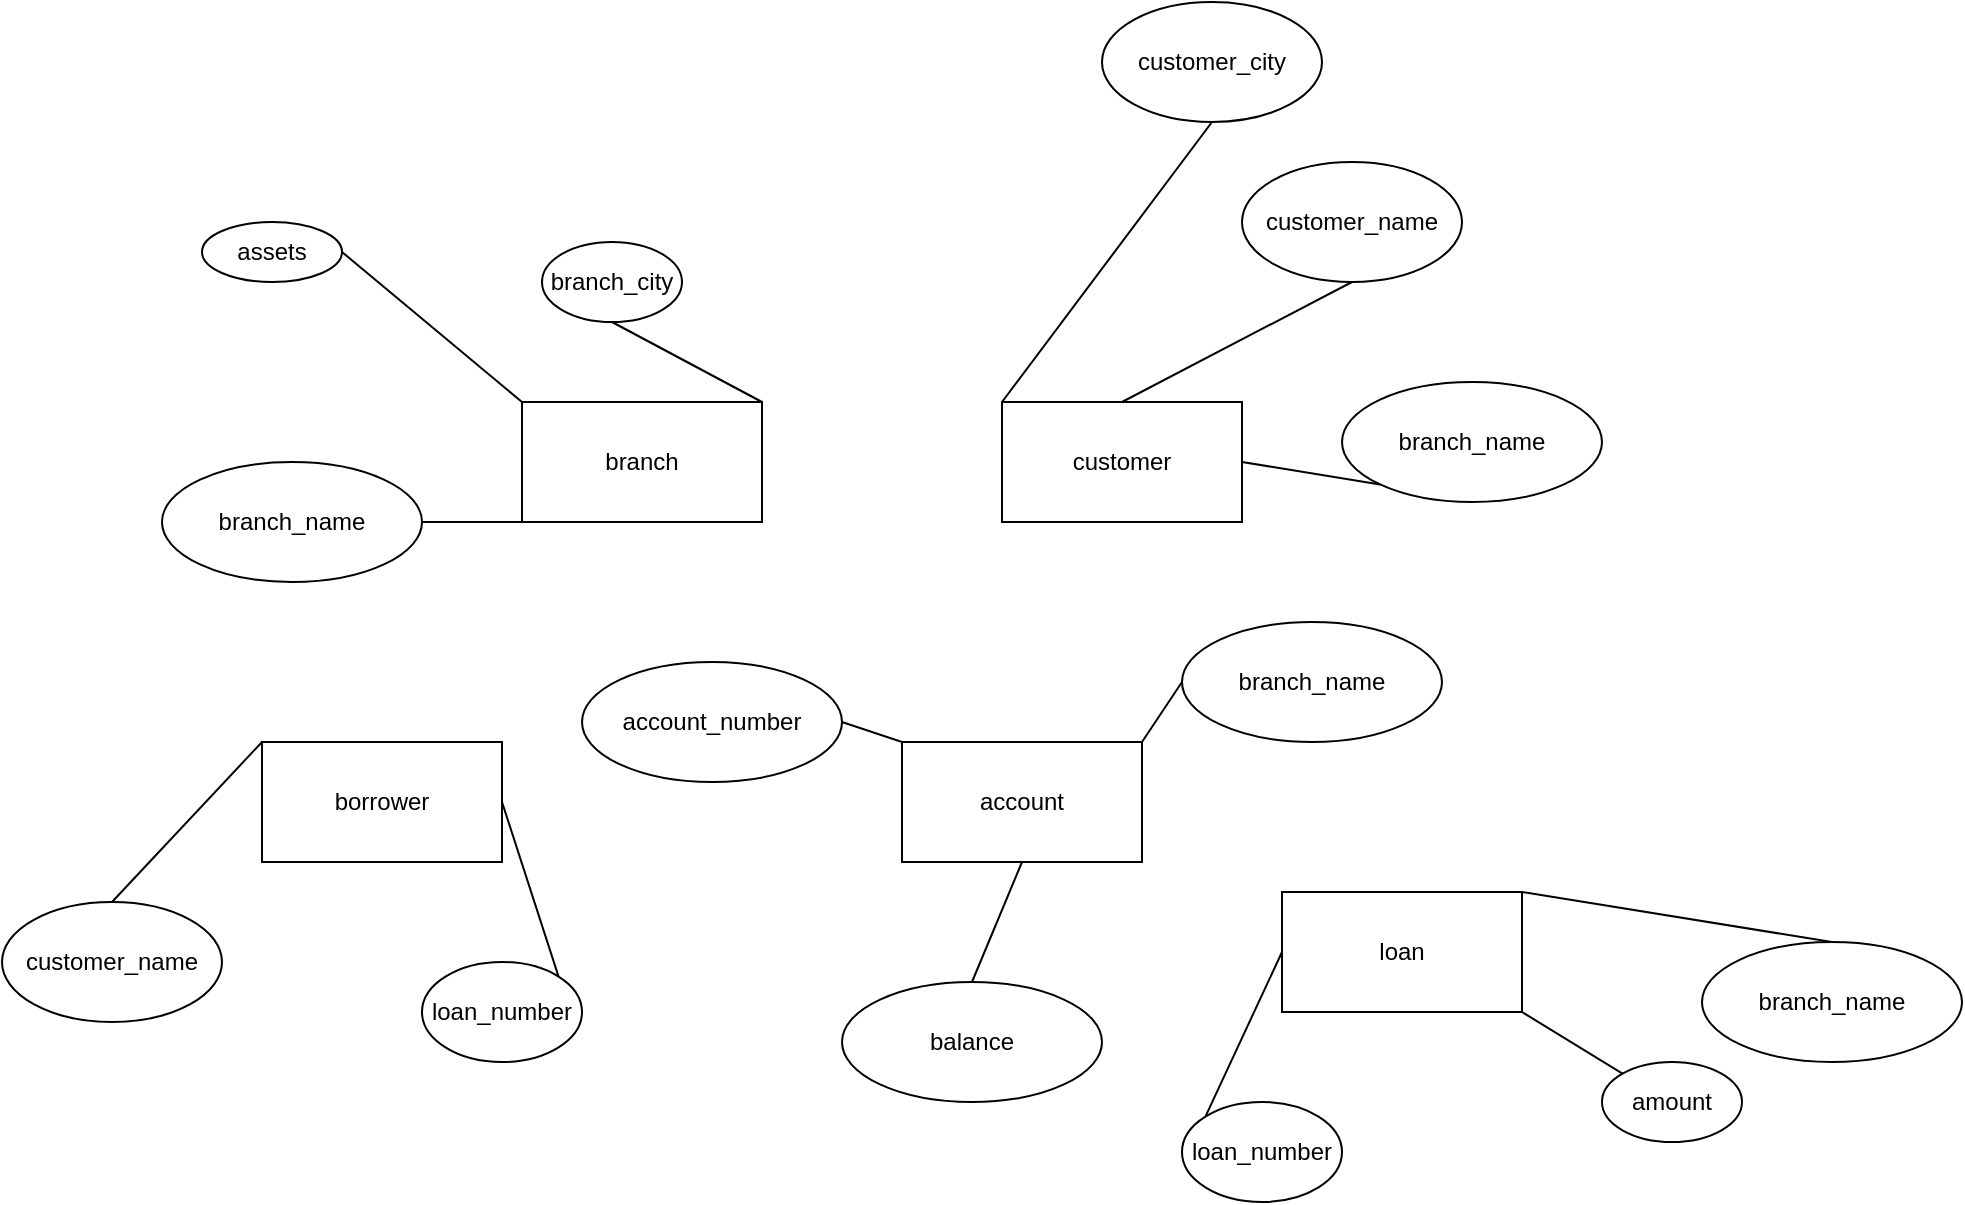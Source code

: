<mxfile version="20.8.11" type="github">
  <diagram name="Page-1" id="Bveu1aiIexjuHAsP2lZR">
    <mxGraphModel dx="1877" dy="608" grid="1" gridSize="10" guides="1" tooltips="1" connect="1" arrows="1" fold="1" page="1" pageScale="1" pageWidth="827" pageHeight="1169" math="0" shadow="0">
      <root>
        <mxCell id="0" />
        <mxCell id="1" parent="0" />
        <mxCell id="Y0RR1RpAKFuJJlpPLMsz-1" value="branch" style="rounded=0;whiteSpace=wrap;html=1;" parent="1" vertex="1">
          <mxGeometry x="200" y="230" width="120" height="60" as="geometry" />
        </mxCell>
        <mxCell id="Y0RR1RpAKFuJJlpPLMsz-2" value="customer" style="rounded=0;whiteSpace=wrap;html=1;" parent="1" vertex="1">
          <mxGeometry x="440" y="230" width="120" height="60" as="geometry" />
        </mxCell>
        <mxCell id="Y0RR1RpAKFuJJlpPLMsz-3" value="loan" style="rounded=0;whiteSpace=wrap;html=1;" parent="1" vertex="1">
          <mxGeometry x="580" y="475" width="120" height="60" as="geometry" />
        </mxCell>
        <mxCell id="Y0RR1RpAKFuJJlpPLMsz-4" value="borrower" style="rounded=0;whiteSpace=wrap;html=1;" parent="1" vertex="1">
          <mxGeometry x="70" y="400" width="120" height="60" as="geometry" />
        </mxCell>
        <mxCell id="Y0RR1RpAKFuJJlpPLMsz-5" value="assets" style="ellipse;whiteSpace=wrap;html=1;" parent="1" vertex="1">
          <mxGeometry x="40" y="140" width="70" height="30" as="geometry" />
        </mxCell>
        <mxCell id="Y0RR1RpAKFuJJlpPLMsz-7" value="amount" style="ellipse;whiteSpace=wrap;html=1;" parent="1" vertex="1">
          <mxGeometry x="740" y="560" width="70" height="40" as="geometry" />
        </mxCell>
        <mxCell id="Y0RR1RpAKFuJJlpPLMsz-8" value="loan_number" style="ellipse;whiteSpace=wrap;html=1;" parent="1" vertex="1">
          <mxGeometry x="530" y="580" width="80" height="50" as="geometry" />
        </mxCell>
        <mxCell id="Y0RR1RpAKFuJJlpPLMsz-9" value="branch_name" style="ellipse;whiteSpace=wrap;html=1;" parent="1" vertex="1">
          <mxGeometry x="790" y="500" width="130" height="60" as="geometry" />
        </mxCell>
        <mxCell id="Y0RR1RpAKFuJJlpPLMsz-10" value="customer_city" style="ellipse;whiteSpace=wrap;html=1;" parent="1" vertex="1">
          <mxGeometry x="490" y="30" width="110" height="60" as="geometry" />
        </mxCell>
        <mxCell id="Y0RR1RpAKFuJJlpPLMsz-11" value="customer_name" style="ellipse;whiteSpace=wrap;html=1;" parent="1" vertex="1">
          <mxGeometry x="560" y="110" width="110" height="60" as="geometry" />
        </mxCell>
        <mxCell id="Y0RR1RpAKFuJJlpPLMsz-12" value="branch_city" style="ellipse;whiteSpace=wrap;html=1;" parent="1" vertex="1">
          <mxGeometry x="210" y="150" width="70" height="40" as="geometry" />
        </mxCell>
        <mxCell id="Y0RR1RpAKFuJJlpPLMsz-14" value="" style="endArrow=none;html=1;rounded=0;entryX=0.5;entryY=1;entryDx=0;entryDy=0;exitX=1;exitY=0.5;exitDx=0;exitDy=0;" parent="1" source="Y0RR1RpAKFuJJlpPLMsz-18" target="Y0RR1RpAKFuJJlpPLMsz-1" edge="1">
          <mxGeometry width="50" height="50" relative="1" as="geometry">
            <mxPoint x="140" y="365" as="sourcePoint" />
            <mxPoint x="380" y="290" as="targetPoint" />
          </mxGeometry>
        </mxCell>
        <mxCell id="Y0RR1RpAKFuJJlpPLMsz-15" value="loan_number" style="ellipse;whiteSpace=wrap;html=1;" parent="1" vertex="1">
          <mxGeometry x="150" y="510" width="80" height="50" as="geometry" />
        </mxCell>
        <mxCell id="Y0RR1RpAKFuJJlpPLMsz-16" value="customer_name" style="ellipse;whiteSpace=wrap;html=1;" parent="1" vertex="1">
          <mxGeometry x="-60" y="480" width="110" height="60" as="geometry" />
        </mxCell>
        <mxCell id="Y0RR1RpAKFuJJlpPLMsz-17" value="branch_name" style="ellipse;whiteSpace=wrap;html=1;" parent="1" vertex="1">
          <mxGeometry x="610" y="220" width="130" height="60" as="geometry" />
        </mxCell>
        <mxCell id="Y0RR1RpAKFuJJlpPLMsz-18" value="branch_name" style="ellipse;whiteSpace=wrap;html=1;" parent="1" vertex="1">
          <mxGeometry x="20" y="260" width="130" height="60" as="geometry" />
        </mxCell>
        <mxCell id="Y0RR1RpAKFuJJlpPLMsz-19" value="" style="endArrow=none;html=1;rounded=0;exitX=0;exitY=1;exitDx=0;exitDy=0;entryX=1;entryY=0.5;entryDx=0;entryDy=0;" parent="1" source="Y0RR1RpAKFuJJlpPLMsz-17" target="Y0RR1RpAKFuJJlpPLMsz-2" edge="1">
          <mxGeometry width="50" height="50" relative="1" as="geometry">
            <mxPoint x="390" y="340" as="sourcePoint" />
            <mxPoint x="440" y="290" as="targetPoint" />
          </mxGeometry>
        </mxCell>
        <mxCell id="Y0RR1RpAKFuJJlpPLMsz-20" value="" style="endArrow=none;html=1;rounded=0;exitX=0.5;exitY=1;exitDx=0;exitDy=0;entryX=0.5;entryY=0;entryDx=0;entryDy=0;" parent="1" source="Y0RR1RpAKFuJJlpPLMsz-11" target="Y0RR1RpAKFuJJlpPLMsz-2" edge="1">
          <mxGeometry width="50" height="50" relative="1" as="geometry">
            <mxPoint x="390" y="340" as="sourcePoint" />
            <mxPoint x="440" y="290" as="targetPoint" />
          </mxGeometry>
        </mxCell>
        <mxCell id="Y0RR1RpAKFuJJlpPLMsz-21" value="" style="endArrow=none;html=1;rounded=0;entryX=0.5;entryY=1;entryDx=0;entryDy=0;exitX=0;exitY=0;exitDx=0;exitDy=0;" parent="1" source="Y0RR1RpAKFuJJlpPLMsz-2" target="Y0RR1RpAKFuJJlpPLMsz-10" edge="1">
          <mxGeometry width="50" height="50" relative="1" as="geometry">
            <mxPoint x="390" y="340" as="sourcePoint" />
            <mxPoint x="440" y="290" as="targetPoint" />
          </mxGeometry>
        </mxCell>
        <mxCell id="Y0RR1RpAKFuJJlpPLMsz-23" value="" style="endArrow=none;html=1;rounded=0;entryX=1;entryY=0;entryDx=0;entryDy=0;exitX=0.5;exitY=1;exitDx=0;exitDy=0;" parent="1" source="Y0RR1RpAKFuJJlpPLMsz-12" target="Y0RR1RpAKFuJJlpPLMsz-1" edge="1">
          <mxGeometry width="50" height="50" relative="1" as="geometry">
            <mxPoint x="260" y="200" as="sourcePoint" />
            <mxPoint x="440" y="290" as="targetPoint" />
          </mxGeometry>
        </mxCell>
        <mxCell id="Y0RR1RpAKFuJJlpPLMsz-24" value="" style="endArrow=none;html=1;rounded=0;entryX=0;entryY=0;entryDx=0;entryDy=0;exitX=1;exitY=0.5;exitDx=0;exitDy=0;" parent="1" source="Y0RR1RpAKFuJJlpPLMsz-5" target="Y0RR1RpAKFuJJlpPLMsz-1" edge="1">
          <mxGeometry width="50" height="50" relative="1" as="geometry">
            <mxPoint x="390" y="340" as="sourcePoint" />
            <mxPoint x="440" y="290" as="targetPoint" />
          </mxGeometry>
        </mxCell>
        <mxCell id="Y0RR1RpAKFuJJlpPLMsz-25" value="" style="endArrow=none;html=1;rounded=0;exitX=1;exitY=0.5;exitDx=0;exitDy=0;entryX=1;entryY=0;entryDx=0;entryDy=0;" parent="1" source="Y0RR1RpAKFuJJlpPLMsz-4" target="Y0RR1RpAKFuJJlpPLMsz-15" edge="1">
          <mxGeometry width="50" height="50" relative="1" as="geometry">
            <mxPoint x="390" y="340" as="sourcePoint" />
            <mxPoint x="440" y="290" as="targetPoint" />
          </mxGeometry>
        </mxCell>
        <mxCell id="Y0RR1RpAKFuJJlpPLMsz-26" value="" style="endArrow=none;html=1;rounded=0;entryX=0;entryY=0;entryDx=0;entryDy=0;exitX=0.5;exitY=0;exitDx=0;exitDy=0;" parent="1" source="Y0RR1RpAKFuJJlpPLMsz-16" target="Y0RR1RpAKFuJJlpPLMsz-4" edge="1">
          <mxGeometry width="50" height="50" relative="1" as="geometry">
            <mxPoint x="390" y="340" as="sourcePoint" />
            <mxPoint x="440" y="290" as="targetPoint" />
          </mxGeometry>
        </mxCell>
        <mxCell id="Y0RR1RpAKFuJJlpPLMsz-27" value="" style="endArrow=none;html=1;rounded=0;entryX=0;entryY=0.5;entryDx=0;entryDy=0;exitX=0;exitY=0;exitDx=0;exitDy=0;" parent="1" source="Y0RR1RpAKFuJJlpPLMsz-8" target="Y0RR1RpAKFuJJlpPLMsz-3" edge="1">
          <mxGeometry width="50" height="50" relative="1" as="geometry">
            <mxPoint x="390" y="340" as="sourcePoint" />
            <mxPoint x="440" y="290" as="targetPoint" />
          </mxGeometry>
        </mxCell>
        <mxCell id="Y0RR1RpAKFuJJlpPLMsz-28" value="" style="endArrow=none;html=1;rounded=0;entryX=0.5;entryY=0;entryDx=0;entryDy=0;exitX=1;exitY=0;exitDx=0;exitDy=0;" parent="1" source="Y0RR1RpAKFuJJlpPLMsz-3" target="Y0RR1RpAKFuJJlpPLMsz-9" edge="1">
          <mxGeometry width="50" height="50" relative="1" as="geometry">
            <mxPoint x="390" y="340" as="sourcePoint" />
            <mxPoint x="440" y="290" as="targetPoint" />
          </mxGeometry>
        </mxCell>
        <mxCell id="Y0RR1RpAKFuJJlpPLMsz-29" value="" style="endArrow=none;html=1;rounded=0;entryX=0;entryY=0;entryDx=0;entryDy=0;exitX=1;exitY=1;exitDx=0;exitDy=0;" parent="1" source="Y0RR1RpAKFuJJlpPLMsz-3" target="Y0RR1RpAKFuJJlpPLMsz-7" edge="1">
          <mxGeometry width="50" height="50" relative="1" as="geometry">
            <mxPoint x="390" y="340" as="sourcePoint" />
            <mxPoint x="440" y="290" as="targetPoint" />
          </mxGeometry>
        </mxCell>
        <mxCell id="A0NQxvPG7-7CAHUMMukf-1" value="account" style="rounded=0;whiteSpace=wrap;html=1;" vertex="1" parent="1">
          <mxGeometry x="390" y="400" width="120" height="60" as="geometry" />
        </mxCell>
        <mxCell id="A0NQxvPG7-7CAHUMMukf-2" value="account_number" style="ellipse;whiteSpace=wrap;html=1;" vertex="1" parent="1">
          <mxGeometry x="230" y="360" width="130" height="60" as="geometry" />
        </mxCell>
        <mxCell id="A0NQxvPG7-7CAHUMMukf-3" value="branch_name" style="ellipse;whiteSpace=wrap;html=1;" vertex="1" parent="1">
          <mxGeometry x="530" y="340" width="130" height="60" as="geometry" />
        </mxCell>
        <mxCell id="A0NQxvPG7-7CAHUMMukf-4" value="balance" style="ellipse;whiteSpace=wrap;html=1;" vertex="1" parent="1">
          <mxGeometry x="360" y="520" width="130" height="60" as="geometry" />
        </mxCell>
        <mxCell id="A0NQxvPG7-7CAHUMMukf-5" value="" style="endArrow=none;html=1;rounded=0;entryX=0;entryY=0;entryDx=0;entryDy=0;exitX=1;exitY=0.5;exitDx=0;exitDy=0;" edge="1" parent="1" source="A0NQxvPG7-7CAHUMMukf-2" target="A0NQxvPG7-7CAHUMMukf-1">
          <mxGeometry width="50" height="50" relative="1" as="geometry">
            <mxPoint x="390" y="350" as="sourcePoint" />
            <mxPoint x="440" y="300" as="targetPoint" />
          </mxGeometry>
        </mxCell>
        <mxCell id="A0NQxvPG7-7CAHUMMukf-6" value="" style="endArrow=none;html=1;rounded=0;entryX=0;entryY=0.5;entryDx=0;entryDy=0;exitX=1;exitY=0;exitDx=0;exitDy=0;" edge="1" parent="1" source="A0NQxvPG7-7CAHUMMukf-1" target="A0NQxvPG7-7CAHUMMukf-3">
          <mxGeometry width="50" height="50" relative="1" as="geometry">
            <mxPoint x="390" y="350" as="sourcePoint" />
            <mxPoint x="440" y="300" as="targetPoint" />
          </mxGeometry>
        </mxCell>
        <mxCell id="A0NQxvPG7-7CAHUMMukf-7" value="" style="endArrow=none;html=1;rounded=0;exitX=0.5;exitY=0;exitDx=0;exitDy=0;entryX=0.5;entryY=1;entryDx=0;entryDy=0;" edge="1" parent="1" source="A0NQxvPG7-7CAHUMMukf-4" target="A0NQxvPG7-7CAHUMMukf-1">
          <mxGeometry width="50" height="50" relative="1" as="geometry">
            <mxPoint x="390" y="350" as="sourcePoint" />
            <mxPoint x="440" y="300" as="targetPoint" />
          </mxGeometry>
        </mxCell>
      </root>
    </mxGraphModel>
  </diagram>
</mxfile>
